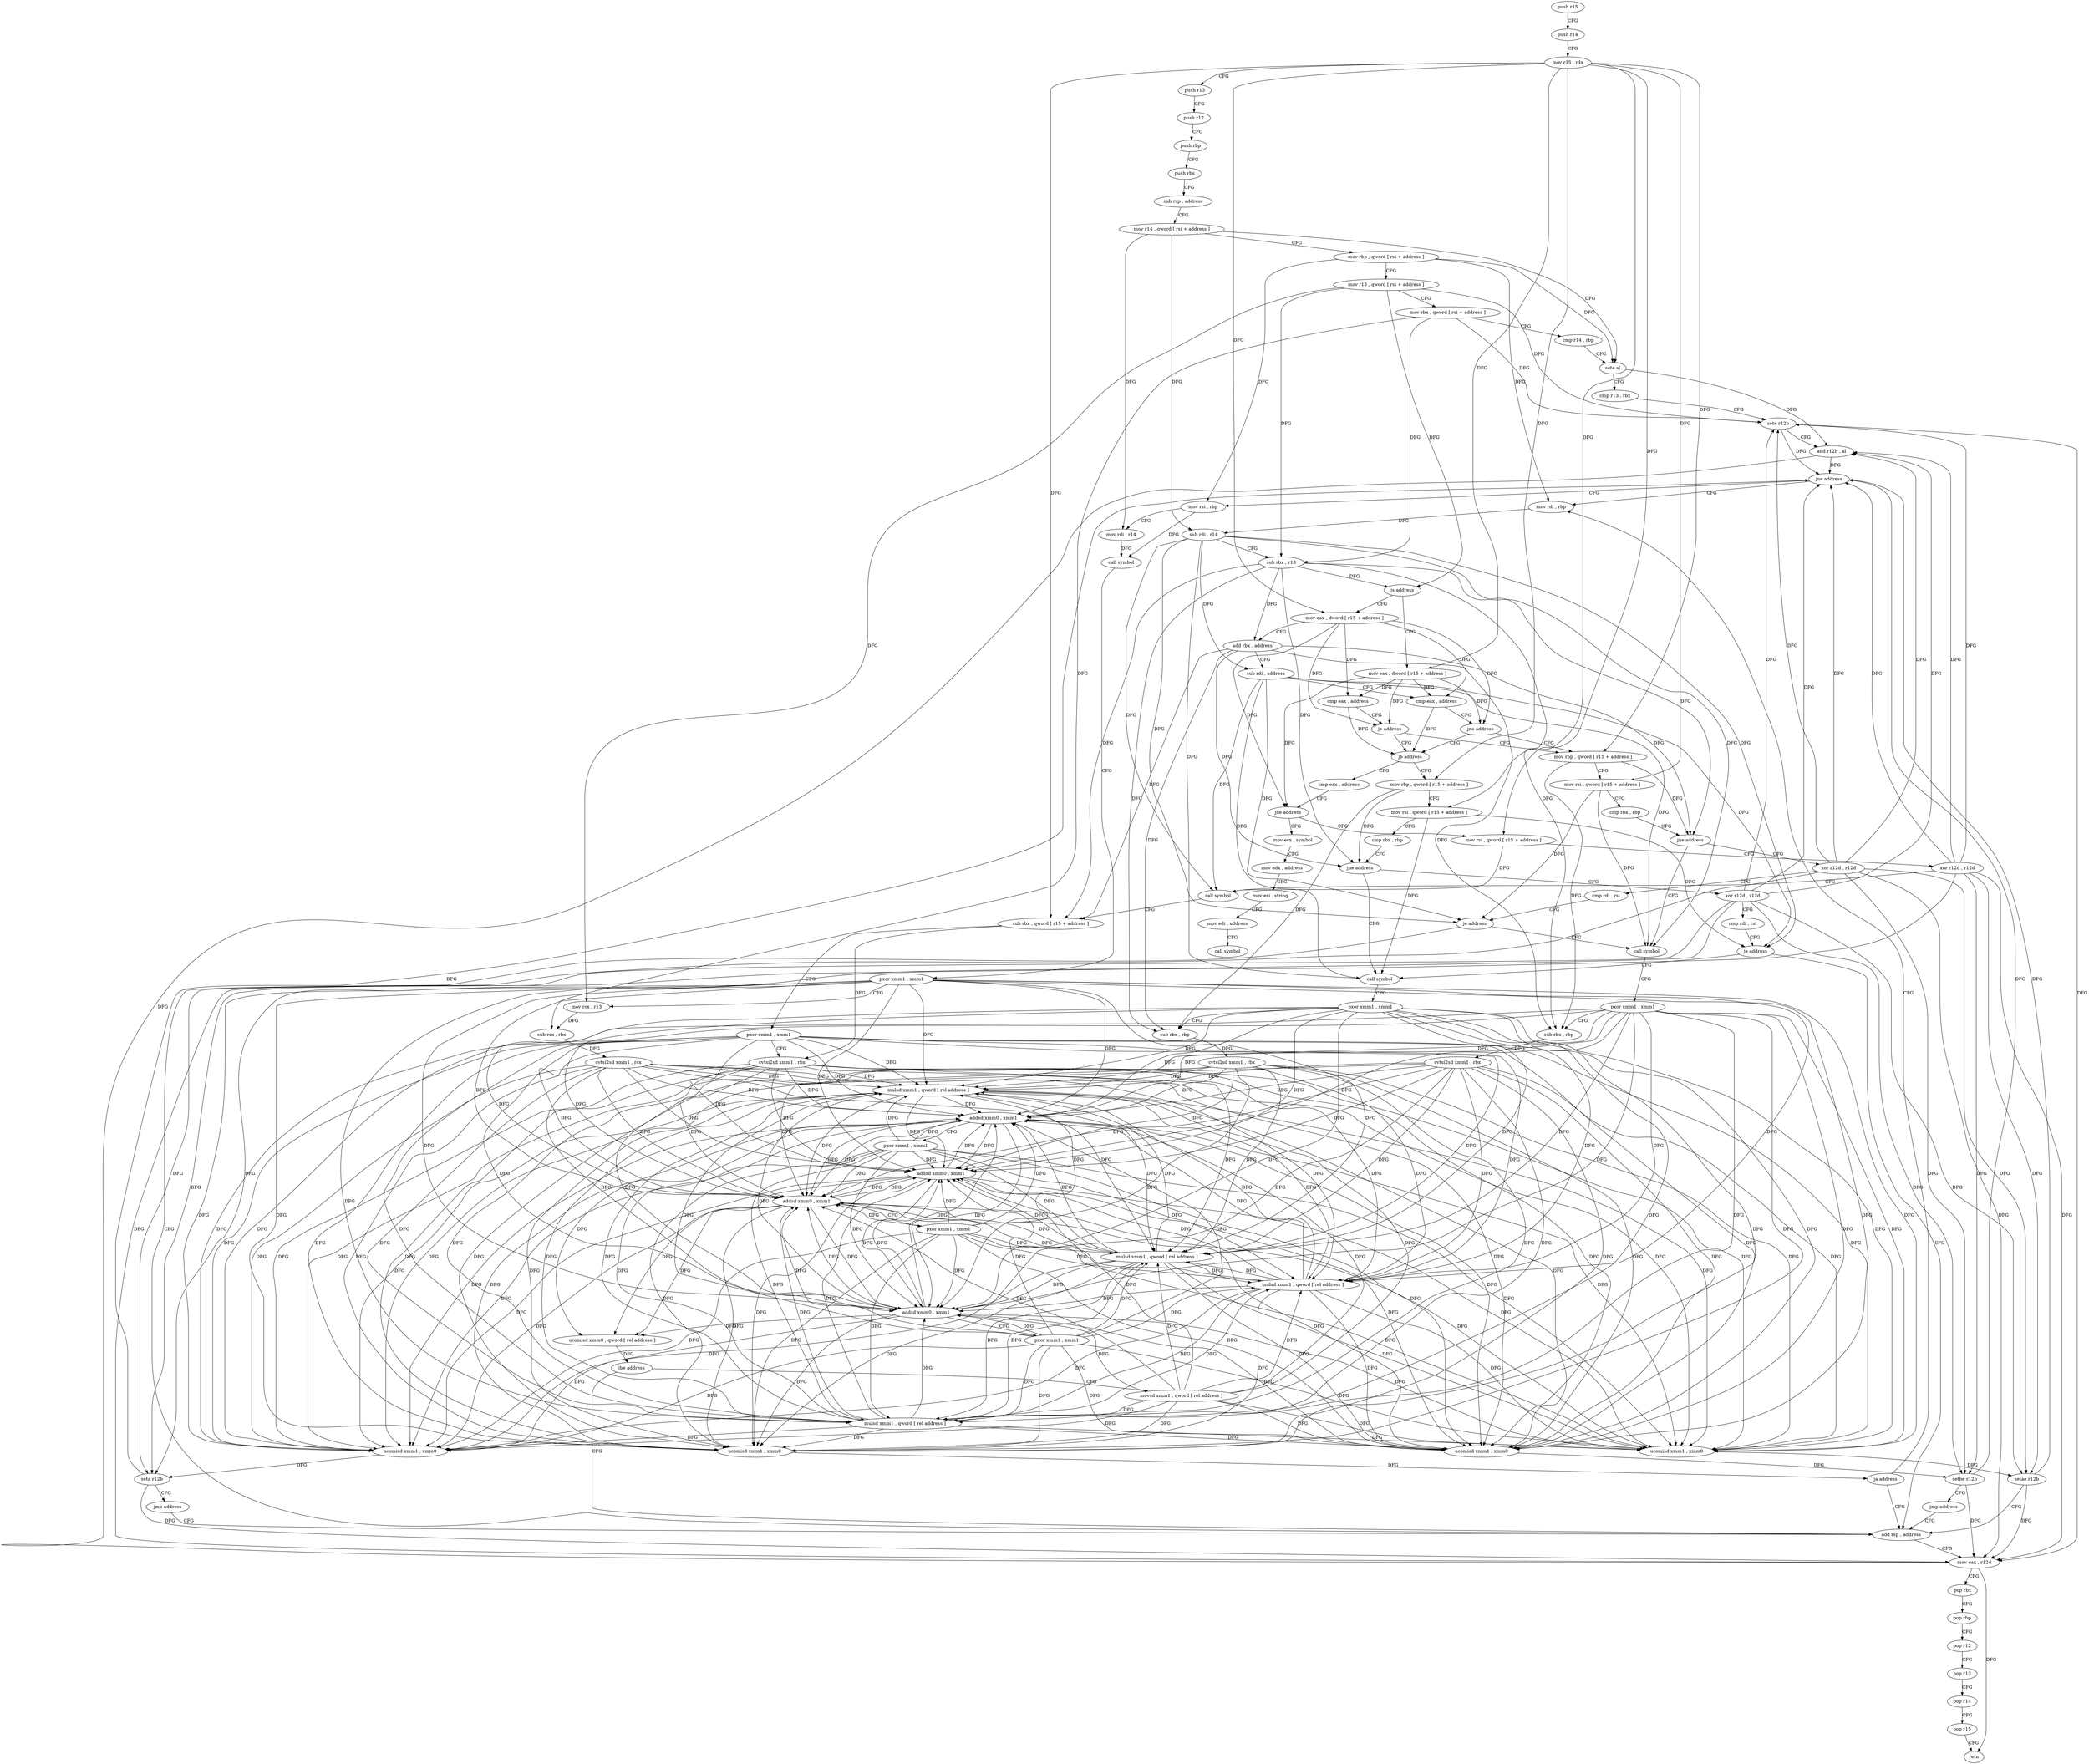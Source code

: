 digraph "func" {
"4219392" [label = "push r15" ]
"4219394" [label = "push r14" ]
"4219396" [label = "mov r15 , rdx" ]
"4219399" [label = "push r13" ]
"4219401" [label = "push r12" ]
"4219403" [label = "push rbp" ]
"4219404" [label = "push rbx" ]
"4219405" [label = "sub rsp , address" ]
"4219409" [label = "mov r14 , qword [ rsi + address ]" ]
"4219413" [label = "mov rbp , qword [ rsi + address ]" ]
"4219417" [label = "mov r13 , qword [ rsi + address ]" ]
"4219421" [label = "mov rbx , qword [ rsi + address ]" ]
"4219425" [label = "cmp r14 , rbp" ]
"4219428" [label = "sete al" ]
"4219431" [label = "cmp r13 , rbx" ]
"4219434" [label = "sete r12b" ]
"4219438" [label = "and r12b , al" ]
"4219441" [label = "jne address" ]
"4219491" [label = "mov rdi , rbp" ]
"4219443" [label = "mov rsi , rbp" ]
"4219494" [label = "sub rdi , r14" ]
"4219497" [label = "sub rbx , r13" ]
"4219500" [label = "js address" ]
"4219680" [label = "mov eax , dword [ r15 + address ]" ]
"4219506" [label = "mov eax , dword [ r15 + address ]" ]
"4219446" [label = "mov rdi , r14" ]
"4219449" [label = "call symbol" ]
"4219454" [label = "pxor xmm1 , xmm1" ]
"4219458" [label = "mov rcx , r13" ]
"4219461" [label = "sub rcx , rbx" ]
"4219464" [label = "cvtsi2sd xmm1 , rcx" ]
"4219469" [label = "mulsd xmm1 , qword [ rel address ]" ]
"4219477" [label = "addsd xmm0 , xmm1" ]
"4219481" [label = "pxor xmm1 , xmm1" ]
"4219485" [label = "ucomisd xmm1 , xmm0" ]
"4219489" [label = "ja address" ]
"4219593" [label = "add rsp , address" ]
"4219684" [label = "add rbx , address" ]
"4219691" [label = "sub rdi , address" ]
"4219695" [label = "cmp eax , address" ]
"4219698" [label = "jne address" ]
"4219519" [label = "jb address" ]
"4219704" [label = "mov rbp , qword [ r15 + address ]" ]
"4219510" [label = "cmp eax , address" ]
"4219513" [label = "je address" ]
"4219597" [label = "mov eax , r12d" ]
"4219600" [label = "pop rbx" ]
"4219601" [label = "pop rbp" ]
"4219602" [label = "pop r12" ]
"4219604" [label = "pop r13" ]
"4219606" [label = "pop r14" ]
"4219608" [label = "pop r15" ]
"4219610" [label = "retn" ]
"4219616" [label = "mov rbp , qword [ r15 + address ]" ]
"4219521" [label = "cmp eax , address" ]
"4219708" [label = "mov rsi , qword [ r15 + address ]" ]
"4219712" [label = "cmp rbx , rbp" ]
"4219715" [label = "jne address" ]
"4219729" [label = "call symbol" ]
"4219717" [label = "xor r12d , r12d" ]
"4219620" [label = "mov rsi , qword [ r15 + address ]" ]
"4219624" [label = "cmp rbx , rbp" ]
"4219627" [label = "jne address" ]
"4219637" [label = "call symbol" ]
"4219629" [label = "xor r12d , r12d" ]
"4219524" [label = "jne address" ]
"4219776" [label = "mov ecx , symbol" ]
"4219530" [label = "mov rsi , qword [ r15 + address ]" ]
"4219734" [label = "pxor xmm1 , xmm1" ]
"4219738" [label = "sub rbx , rbp" ]
"4219741" [label = "cvtsi2sd xmm1 , rbx" ]
"4219746" [label = "mulsd xmm1 , qword [ rel address ]" ]
"4219754" [label = "addsd xmm0 , xmm1" ]
"4219758" [label = "pxor xmm1 , xmm1" ]
"4219762" [label = "ucomisd xmm1 , xmm0" ]
"4219766" [label = "seta r12b" ]
"4219770" [label = "jmp address" ]
"4219720" [label = "cmp rdi , rsi" ]
"4219723" [label = "je address" ]
"4219642" [label = "pxor xmm1 , xmm1" ]
"4219646" [label = "sub rbx , rbp" ]
"4219649" [label = "cvtsi2sd xmm1 , rbx" ]
"4219654" [label = "mulsd xmm1 , qword [ rel address ]" ]
"4219662" [label = "addsd xmm0 , xmm1" ]
"4219666" [label = "pxor xmm1 , xmm1" ]
"4219670" [label = "ucomisd xmm1 , xmm0" ]
"4219674" [label = "setbe r12b" ]
"4219678" [label = "jmp address" ]
"4219632" [label = "cmp rdi , rsi" ]
"4219635" [label = "je address" ]
"4219781" [label = "mov edx , address" ]
"4219786" [label = "mov esi , string" ]
"4219791" [label = "mov edi , address" ]
"4219796" [label = "call symbol" ]
"4219534" [label = "xor r12d , r12d" ]
"4219537" [label = "call symbol" ]
"4219542" [label = "sub rbx , qword [ r15 + address ]" ]
"4219546" [label = "pxor xmm1 , xmm1" ]
"4219550" [label = "cvtsi2sd xmm1 , rbx" ]
"4219555" [label = "mulsd xmm1 , qword [ rel address ]" ]
"4219563" [label = "addsd xmm0 , xmm1" ]
"4219567" [label = "ucomisd xmm0 , qword [ rel address ]" ]
"4219575" [label = "jbe address" ]
"4219577" [label = "movsd xmm1 , qword [ rel address ]" ]
"4219585" [label = "ucomisd xmm1 , xmm0" ]
"4219589" [label = "setae r12b" ]
"4219392" -> "4219394" [ label = "CFG" ]
"4219394" -> "4219396" [ label = "CFG" ]
"4219396" -> "4219399" [ label = "CFG" ]
"4219396" -> "4219680" [ label = "DFG" ]
"4219396" -> "4219506" [ label = "DFG" ]
"4219396" -> "4219704" [ label = "DFG" ]
"4219396" -> "4219708" [ label = "DFG" ]
"4219396" -> "4219616" [ label = "DFG" ]
"4219396" -> "4219620" [ label = "DFG" ]
"4219396" -> "4219530" [ label = "DFG" ]
"4219396" -> "4219542" [ label = "DFG" ]
"4219399" -> "4219401" [ label = "CFG" ]
"4219401" -> "4219403" [ label = "CFG" ]
"4219403" -> "4219404" [ label = "CFG" ]
"4219404" -> "4219405" [ label = "CFG" ]
"4219405" -> "4219409" [ label = "CFG" ]
"4219409" -> "4219413" [ label = "CFG" ]
"4219409" -> "4219428" [ label = "DFG" ]
"4219409" -> "4219494" [ label = "DFG" ]
"4219409" -> "4219446" [ label = "DFG" ]
"4219413" -> "4219417" [ label = "CFG" ]
"4219413" -> "4219428" [ label = "DFG" ]
"4219413" -> "4219491" [ label = "DFG" ]
"4219413" -> "4219443" [ label = "DFG" ]
"4219417" -> "4219421" [ label = "CFG" ]
"4219417" -> "4219434" [ label = "DFG" ]
"4219417" -> "4219497" [ label = "DFG" ]
"4219417" -> "4219500" [ label = "DFG" ]
"4219417" -> "4219458" [ label = "DFG" ]
"4219421" -> "4219425" [ label = "CFG" ]
"4219421" -> "4219434" [ label = "DFG" ]
"4219421" -> "4219497" [ label = "DFG" ]
"4219421" -> "4219461" [ label = "DFG" ]
"4219425" -> "4219428" [ label = "CFG" ]
"4219428" -> "4219431" [ label = "CFG" ]
"4219428" -> "4219438" [ label = "DFG" ]
"4219431" -> "4219434" [ label = "CFG" ]
"4219434" -> "4219438" [ label = "CFG" ]
"4219434" -> "4219441" [ label = "DFG" ]
"4219434" -> "4219597" [ label = "DFG" ]
"4219438" -> "4219441" [ label = "DFG" ]
"4219438" -> "4219597" [ label = "DFG" ]
"4219441" -> "4219491" [ label = "CFG" ]
"4219441" -> "4219443" [ label = "CFG" ]
"4219491" -> "4219494" [ label = "DFG" ]
"4219443" -> "4219446" [ label = "CFG" ]
"4219443" -> "4219449" [ label = "DFG" ]
"4219494" -> "4219497" [ label = "CFG" ]
"4219494" -> "4219691" [ label = "DFG" ]
"4219494" -> "4219729" [ label = "DFG" ]
"4219494" -> "4219723" [ label = "DFG" ]
"4219494" -> "4219637" [ label = "DFG" ]
"4219494" -> "4219635" [ label = "DFG" ]
"4219494" -> "4219537" [ label = "DFG" ]
"4219497" -> "4219500" [ label = "DFG" ]
"4219497" -> "4219684" [ label = "DFG" ]
"4219497" -> "4219715" [ label = "DFG" ]
"4219497" -> "4219627" [ label = "DFG" ]
"4219497" -> "4219738" [ label = "DFG" ]
"4219497" -> "4219646" [ label = "DFG" ]
"4219497" -> "4219542" [ label = "DFG" ]
"4219500" -> "4219680" [ label = "CFG" ]
"4219500" -> "4219506" [ label = "CFG" ]
"4219680" -> "4219684" [ label = "CFG" ]
"4219680" -> "4219695" [ label = "DFG" ]
"4219680" -> "4219698" [ label = "DFG" ]
"4219680" -> "4219510" [ label = "DFG" ]
"4219680" -> "4219513" [ label = "DFG" ]
"4219680" -> "4219524" [ label = "DFG" ]
"4219506" -> "4219510" [ label = "DFG" ]
"4219506" -> "4219695" [ label = "DFG" ]
"4219506" -> "4219698" [ label = "DFG" ]
"4219506" -> "4219513" [ label = "DFG" ]
"4219506" -> "4219524" [ label = "DFG" ]
"4219446" -> "4219449" [ label = "DFG" ]
"4219449" -> "4219454" [ label = "CFG" ]
"4219454" -> "4219458" [ label = "CFG" ]
"4219454" -> "4219469" [ label = "DFG" ]
"4219454" -> "4219477" [ label = "DFG" ]
"4219454" -> "4219485" [ label = "DFG" ]
"4219454" -> "4219746" [ label = "DFG" ]
"4219454" -> "4219754" [ label = "DFG" ]
"4219454" -> "4219762" [ label = "DFG" ]
"4219454" -> "4219654" [ label = "DFG" ]
"4219454" -> "4219662" [ label = "DFG" ]
"4219454" -> "4219670" [ label = "DFG" ]
"4219454" -> "4219555" [ label = "DFG" ]
"4219454" -> "4219563" [ label = "DFG" ]
"4219454" -> "4219585" [ label = "DFG" ]
"4219458" -> "4219461" [ label = "DFG" ]
"4219461" -> "4219464" [ label = "DFG" ]
"4219464" -> "4219469" [ label = "DFG" ]
"4219464" -> "4219477" [ label = "DFG" ]
"4219464" -> "4219485" [ label = "DFG" ]
"4219464" -> "4219746" [ label = "DFG" ]
"4219464" -> "4219754" [ label = "DFG" ]
"4219464" -> "4219762" [ label = "DFG" ]
"4219464" -> "4219654" [ label = "DFG" ]
"4219464" -> "4219662" [ label = "DFG" ]
"4219464" -> "4219670" [ label = "DFG" ]
"4219464" -> "4219555" [ label = "DFG" ]
"4219464" -> "4219563" [ label = "DFG" ]
"4219464" -> "4219585" [ label = "DFG" ]
"4219469" -> "4219477" [ label = "DFG" ]
"4219469" -> "4219485" [ label = "DFG" ]
"4219469" -> "4219746" [ label = "DFG" ]
"4219469" -> "4219754" [ label = "DFG" ]
"4219469" -> "4219762" [ label = "DFG" ]
"4219469" -> "4219654" [ label = "DFG" ]
"4219469" -> "4219662" [ label = "DFG" ]
"4219469" -> "4219670" [ label = "DFG" ]
"4219469" -> "4219555" [ label = "DFG" ]
"4219469" -> "4219563" [ label = "DFG" ]
"4219469" -> "4219585" [ label = "DFG" ]
"4219477" -> "4219481" [ label = "CFG" ]
"4219477" -> "4219485" [ label = "DFG" ]
"4219477" -> "4219754" [ label = "DFG" ]
"4219477" -> "4219762" [ label = "DFG" ]
"4219477" -> "4219662" [ label = "DFG" ]
"4219477" -> "4219670" [ label = "DFG" ]
"4219477" -> "4219563" [ label = "DFG" ]
"4219477" -> "4219567" [ label = "DFG" ]
"4219477" -> "4219585" [ label = "DFG" ]
"4219481" -> "4219485" [ label = "DFG" ]
"4219481" -> "4219469" [ label = "DFG" ]
"4219481" -> "4219477" [ label = "DFG" ]
"4219481" -> "4219746" [ label = "DFG" ]
"4219481" -> "4219754" [ label = "DFG" ]
"4219481" -> "4219762" [ label = "DFG" ]
"4219481" -> "4219654" [ label = "DFG" ]
"4219481" -> "4219662" [ label = "DFG" ]
"4219481" -> "4219670" [ label = "DFG" ]
"4219481" -> "4219555" [ label = "DFG" ]
"4219481" -> "4219563" [ label = "DFG" ]
"4219481" -> "4219585" [ label = "DFG" ]
"4219485" -> "4219489" [ label = "DFG" ]
"4219489" -> "4219593" [ label = "CFG" ]
"4219489" -> "4219491" [ label = "CFG" ]
"4219593" -> "4219597" [ label = "CFG" ]
"4219684" -> "4219691" [ label = "CFG" ]
"4219684" -> "4219715" [ label = "DFG" ]
"4219684" -> "4219627" [ label = "DFG" ]
"4219684" -> "4219738" [ label = "DFG" ]
"4219684" -> "4219646" [ label = "DFG" ]
"4219684" -> "4219542" [ label = "DFG" ]
"4219691" -> "4219695" [ label = "CFG" ]
"4219691" -> "4219729" [ label = "DFG" ]
"4219691" -> "4219723" [ label = "DFG" ]
"4219691" -> "4219637" [ label = "DFG" ]
"4219691" -> "4219635" [ label = "DFG" ]
"4219691" -> "4219537" [ label = "DFG" ]
"4219695" -> "4219698" [ label = "CFG" ]
"4219695" -> "4219519" [ label = "DFG" ]
"4219698" -> "4219519" [ label = "CFG" ]
"4219698" -> "4219704" [ label = "CFG" ]
"4219519" -> "4219616" [ label = "CFG" ]
"4219519" -> "4219521" [ label = "CFG" ]
"4219704" -> "4219708" [ label = "CFG" ]
"4219704" -> "4219715" [ label = "DFG" ]
"4219704" -> "4219738" [ label = "DFG" ]
"4219510" -> "4219513" [ label = "CFG" ]
"4219510" -> "4219519" [ label = "DFG" ]
"4219513" -> "4219704" [ label = "CFG" ]
"4219513" -> "4219519" [ label = "CFG" ]
"4219597" -> "4219600" [ label = "CFG" ]
"4219597" -> "4219610" [ label = "DFG" ]
"4219600" -> "4219601" [ label = "CFG" ]
"4219601" -> "4219602" [ label = "CFG" ]
"4219602" -> "4219604" [ label = "CFG" ]
"4219604" -> "4219606" [ label = "CFG" ]
"4219606" -> "4219608" [ label = "CFG" ]
"4219608" -> "4219610" [ label = "CFG" ]
"4219616" -> "4219620" [ label = "CFG" ]
"4219616" -> "4219627" [ label = "DFG" ]
"4219616" -> "4219646" [ label = "DFG" ]
"4219521" -> "4219524" [ label = "CFG" ]
"4219708" -> "4219712" [ label = "CFG" ]
"4219708" -> "4219729" [ label = "DFG" ]
"4219708" -> "4219723" [ label = "DFG" ]
"4219712" -> "4219715" [ label = "CFG" ]
"4219715" -> "4219729" [ label = "CFG" ]
"4219715" -> "4219717" [ label = "CFG" ]
"4219729" -> "4219734" [ label = "CFG" ]
"4219717" -> "4219720" [ label = "CFG" ]
"4219717" -> "4219441" [ label = "DFG" ]
"4219717" -> "4219597" [ label = "DFG" ]
"4219717" -> "4219434" [ label = "DFG" ]
"4219717" -> "4219438" [ label = "DFG" ]
"4219717" -> "4219766" [ label = "DFG" ]
"4219717" -> "4219674" [ label = "DFG" ]
"4219717" -> "4219589" [ label = "DFG" ]
"4219620" -> "4219624" [ label = "CFG" ]
"4219620" -> "4219637" [ label = "DFG" ]
"4219620" -> "4219635" [ label = "DFG" ]
"4219624" -> "4219627" [ label = "CFG" ]
"4219627" -> "4219637" [ label = "CFG" ]
"4219627" -> "4219629" [ label = "CFG" ]
"4219637" -> "4219642" [ label = "CFG" ]
"4219629" -> "4219632" [ label = "CFG" ]
"4219629" -> "4219441" [ label = "DFG" ]
"4219629" -> "4219597" [ label = "DFG" ]
"4219629" -> "4219434" [ label = "DFG" ]
"4219629" -> "4219438" [ label = "DFG" ]
"4219629" -> "4219766" [ label = "DFG" ]
"4219629" -> "4219674" [ label = "DFG" ]
"4219629" -> "4219589" [ label = "DFG" ]
"4219524" -> "4219776" [ label = "CFG" ]
"4219524" -> "4219530" [ label = "CFG" ]
"4219776" -> "4219781" [ label = "CFG" ]
"4219530" -> "4219534" [ label = "CFG" ]
"4219530" -> "4219537" [ label = "DFG" ]
"4219734" -> "4219738" [ label = "CFG" ]
"4219734" -> "4219469" [ label = "DFG" ]
"4219734" -> "4219477" [ label = "DFG" ]
"4219734" -> "4219485" [ label = "DFG" ]
"4219734" -> "4219746" [ label = "DFG" ]
"4219734" -> "4219754" [ label = "DFG" ]
"4219734" -> "4219762" [ label = "DFG" ]
"4219734" -> "4219654" [ label = "DFG" ]
"4219734" -> "4219662" [ label = "DFG" ]
"4219734" -> "4219670" [ label = "DFG" ]
"4219734" -> "4219555" [ label = "DFG" ]
"4219734" -> "4219563" [ label = "DFG" ]
"4219734" -> "4219585" [ label = "DFG" ]
"4219738" -> "4219741" [ label = "DFG" ]
"4219741" -> "4219746" [ label = "DFG" ]
"4219741" -> "4219469" [ label = "DFG" ]
"4219741" -> "4219477" [ label = "DFG" ]
"4219741" -> "4219485" [ label = "DFG" ]
"4219741" -> "4219754" [ label = "DFG" ]
"4219741" -> "4219762" [ label = "DFG" ]
"4219741" -> "4219654" [ label = "DFG" ]
"4219741" -> "4219662" [ label = "DFG" ]
"4219741" -> "4219670" [ label = "DFG" ]
"4219741" -> "4219555" [ label = "DFG" ]
"4219741" -> "4219563" [ label = "DFG" ]
"4219741" -> "4219585" [ label = "DFG" ]
"4219746" -> "4219754" [ label = "DFG" ]
"4219746" -> "4219469" [ label = "DFG" ]
"4219746" -> "4219477" [ label = "DFG" ]
"4219746" -> "4219485" [ label = "DFG" ]
"4219746" -> "4219762" [ label = "DFG" ]
"4219746" -> "4219654" [ label = "DFG" ]
"4219746" -> "4219662" [ label = "DFG" ]
"4219746" -> "4219670" [ label = "DFG" ]
"4219746" -> "4219555" [ label = "DFG" ]
"4219746" -> "4219563" [ label = "DFG" ]
"4219746" -> "4219585" [ label = "DFG" ]
"4219754" -> "4219758" [ label = "CFG" ]
"4219754" -> "4219485" [ label = "DFG" ]
"4219754" -> "4219477" [ label = "DFG" ]
"4219754" -> "4219762" [ label = "DFG" ]
"4219754" -> "4219662" [ label = "DFG" ]
"4219754" -> "4219670" [ label = "DFG" ]
"4219754" -> "4219563" [ label = "DFG" ]
"4219754" -> "4219567" [ label = "DFG" ]
"4219754" -> "4219585" [ label = "DFG" ]
"4219758" -> "4219762" [ label = "DFG" ]
"4219758" -> "4219469" [ label = "DFG" ]
"4219758" -> "4219477" [ label = "DFG" ]
"4219758" -> "4219746" [ label = "DFG" ]
"4219758" -> "4219754" [ label = "DFG" ]
"4219758" -> "4219485" [ label = "DFG" ]
"4219758" -> "4219654" [ label = "DFG" ]
"4219758" -> "4219662" [ label = "DFG" ]
"4219758" -> "4219670" [ label = "DFG" ]
"4219758" -> "4219555" [ label = "DFG" ]
"4219758" -> "4219563" [ label = "DFG" ]
"4219758" -> "4219585" [ label = "DFG" ]
"4219762" -> "4219766" [ label = "DFG" ]
"4219766" -> "4219770" [ label = "CFG" ]
"4219766" -> "4219441" [ label = "DFG" ]
"4219766" -> "4219597" [ label = "DFG" ]
"4219770" -> "4219593" [ label = "CFG" ]
"4219720" -> "4219723" [ label = "CFG" ]
"4219723" -> "4219593" [ label = "CFG" ]
"4219723" -> "4219729" [ label = "CFG" ]
"4219642" -> "4219646" [ label = "CFG" ]
"4219642" -> "4219469" [ label = "DFG" ]
"4219642" -> "4219477" [ label = "DFG" ]
"4219642" -> "4219746" [ label = "DFG" ]
"4219642" -> "4219754" [ label = "DFG" ]
"4219642" -> "4219485" [ label = "DFG" ]
"4219642" -> "4219762" [ label = "DFG" ]
"4219642" -> "4219654" [ label = "DFG" ]
"4219642" -> "4219662" [ label = "DFG" ]
"4219642" -> "4219670" [ label = "DFG" ]
"4219642" -> "4219555" [ label = "DFG" ]
"4219642" -> "4219563" [ label = "DFG" ]
"4219642" -> "4219585" [ label = "DFG" ]
"4219646" -> "4219649" [ label = "DFG" ]
"4219649" -> "4219654" [ label = "DFG" ]
"4219649" -> "4219469" [ label = "DFG" ]
"4219649" -> "4219477" [ label = "DFG" ]
"4219649" -> "4219746" [ label = "DFG" ]
"4219649" -> "4219754" [ label = "DFG" ]
"4219649" -> "4219485" [ label = "DFG" ]
"4219649" -> "4219762" [ label = "DFG" ]
"4219649" -> "4219662" [ label = "DFG" ]
"4219649" -> "4219670" [ label = "DFG" ]
"4219649" -> "4219555" [ label = "DFG" ]
"4219649" -> "4219563" [ label = "DFG" ]
"4219649" -> "4219585" [ label = "DFG" ]
"4219654" -> "4219662" [ label = "DFG" ]
"4219654" -> "4219469" [ label = "DFG" ]
"4219654" -> "4219477" [ label = "DFG" ]
"4219654" -> "4219746" [ label = "DFG" ]
"4219654" -> "4219754" [ label = "DFG" ]
"4219654" -> "4219485" [ label = "DFG" ]
"4219654" -> "4219762" [ label = "DFG" ]
"4219654" -> "4219670" [ label = "DFG" ]
"4219654" -> "4219555" [ label = "DFG" ]
"4219654" -> "4219563" [ label = "DFG" ]
"4219654" -> "4219585" [ label = "DFG" ]
"4219662" -> "4219666" [ label = "CFG" ]
"4219662" -> "4219485" [ label = "DFG" ]
"4219662" -> "4219762" [ label = "DFG" ]
"4219662" -> "4219477" [ label = "DFG" ]
"4219662" -> "4219754" [ label = "DFG" ]
"4219662" -> "4219670" [ label = "DFG" ]
"4219662" -> "4219563" [ label = "DFG" ]
"4219662" -> "4219567" [ label = "DFG" ]
"4219662" -> "4219585" [ label = "DFG" ]
"4219666" -> "4219670" [ label = "DFG" ]
"4219666" -> "4219469" [ label = "DFG" ]
"4219666" -> "4219477" [ label = "DFG" ]
"4219666" -> "4219746" [ label = "DFG" ]
"4219666" -> "4219754" [ label = "DFG" ]
"4219666" -> "4219654" [ label = "DFG" ]
"4219666" -> "4219662" [ label = "DFG" ]
"4219666" -> "4219485" [ label = "DFG" ]
"4219666" -> "4219762" [ label = "DFG" ]
"4219666" -> "4219555" [ label = "DFG" ]
"4219666" -> "4219563" [ label = "DFG" ]
"4219666" -> "4219585" [ label = "DFG" ]
"4219670" -> "4219674" [ label = "DFG" ]
"4219674" -> "4219678" [ label = "CFG" ]
"4219674" -> "4219441" [ label = "DFG" ]
"4219674" -> "4219597" [ label = "DFG" ]
"4219678" -> "4219593" [ label = "CFG" ]
"4219632" -> "4219635" [ label = "CFG" ]
"4219635" -> "4219593" [ label = "CFG" ]
"4219635" -> "4219637" [ label = "CFG" ]
"4219781" -> "4219786" [ label = "CFG" ]
"4219786" -> "4219791" [ label = "CFG" ]
"4219791" -> "4219796" [ label = "CFG" ]
"4219534" -> "4219537" [ label = "CFG" ]
"4219534" -> "4219441" [ label = "DFG" ]
"4219534" -> "4219597" [ label = "DFG" ]
"4219534" -> "4219434" [ label = "DFG" ]
"4219534" -> "4219438" [ label = "DFG" ]
"4219534" -> "4219766" [ label = "DFG" ]
"4219534" -> "4219674" [ label = "DFG" ]
"4219534" -> "4219589" [ label = "DFG" ]
"4219537" -> "4219542" [ label = "CFG" ]
"4219542" -> "4219546" [ label = "CFG" ]
"4219542" -> "4219550" [ label = "DFG" ]
"4219546" -> "4219550" [ label = "CFG" ]
"4219546" -> "4219469" [ label = "DFG" ]
"4219546" -> "4219477" [ label = "DFG" ]
"4219546" -> "4219746" [ label = "DFG" ]
"4219546" -> "4219754" [ label = "DFG" ]
"4219546" -> "4219654" [ label = "DFG" ]
"4219546" -> "4219662" [ label = "DFG" ]
"4219546" -> "4219485" [ label = "DFG" ]
"4219546" -> "4219762" [ label = "DFG" ]
"4219546" -> "4219670" [ label = "DFG" ]
"4219546" -> "4219555" [ label = "DFG" ]
"4219546" -> "4219563" [ label = "DFG" ]
"4219546" -> "4219585" [ label = "DFG" ]
"4219550" -> "4219555" [ label = "DFG" ]
"4219550" -> "4219469" [ label = "DFG" ]
"4219550" -> "4219477" [ label = "DFG" ]
"4219550" -> "4219746" [ label = "DFG" ]
"4219550" -> "4219754" [ label = "DFG" ]
"4219550" -> "4219654" [ label = "DFG" ]
"4219550" -> "4219662" [ label = "DFG" ]
"4219550" -> "4219485" [ label = "DFG" ]
"4219550" -> "4219762" [ label = "DFG" ]
"4219550" -> "4219670" [ label = "DFG" ]
"4219550" -> "4219563" [ label = "DFG" ]
"4219550" -> "4219585" [ label = "DFG" ]
"4219555" -> "4219563" [ label = "DFG" ]
"4219555" -> "4219469" [ label = "DFG" ]
"4219555" -> "4219477" [ label = "DFG" ]
"4219555" -> "4219746" [ label = "DFG" ]
"4219555" -> "4219754" [ label = "DFG" ]
"4219555" -> "4219654" [ label = "DFG" ]
"4219555" -> "4219662" [ label = "DFG" ]
"4219555" -> "4219485" [ label = "DFG" ]
"4219555" -> "4219762" [ label = "DFG" ]
"4219555" -> "4219670" [ label = "DFG" ]
"4219555" -> "4219585" [ label = "DFG" ]
"4219563" -> "4219567" [ label = "DFG" ]
"4219563" -> "4219485" [ label = "DFG" ]
"4219563" -> "4219762" [ label = "DFG" ]
"4219563" -> "4219670" [ label = "DFG" ]
"4219563" -> "4219477" [ label = "DFG" ]
"4219563" -> "4219754" [ label = "DFG" ]
"4219563" -> "4219662" [ label = "DFG" ]
"4219563" -> "4219585" [ label = "DFG" ]
"4219567" -> "4219575" [ label = "DFG" ]
"4219575" -> "4219593" [ label = "CFG" ]
"4219575" -> "4219577" [ label = "CFG" ]
"4219577" -> "4219585" [ label = "DFG" ]
"4219577" -> "4219469" [ label = "DFG" ]
"4219577" -> "4219477" [ label = "DFG" ]
"4219577" -> "4219746" [ label = "DFG" ]
"4219577" -> "4219754" [ label = "DFG" ]
"4219577" -> "4219654" [ label = "DFG" ]
"4219577" -> "4219662" [ label = "DFG" ]
"4219577" -> "4219555" [ label = "DFG" ]
"4219577" -> "4219563" [ label = "DFG" ]
"4219577" -> "4219485" [ label = "DFG" ]
"4219577" -> "4219762" [ label = "DFG" ]
"4219577" -> "4219670" [ label = "DFG" ]
"4219585" -> "4219589" [ label = "DFG" ]
"4219589" -> "4219593" [ label = "CFG" ]
"4219589" -> "4219441" [ label = "DFG" ]
"4219589" -> "4219597" [ label = "DFG" ]
}
